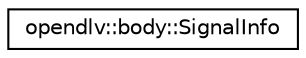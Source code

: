 digraph "Graphical Class Hierarchy"
{
 // LATEX_PDF_SIZE
  edge [fontname="Helvetica",fontsize="10",labelfontname="Helvetica",labelfontsize="10"];
  node [fontname="Helvetica",fontsize="10",shape=record];
  rankdir="LR";
  Node0 [label="opendlv::body::SignalInfo",height=0.2,width=0.4,color="black", fillcolor="white", style="filled",URL="$classopendlv_1_1body_1_1SignalInfo.html",tooltip=" "];
}
